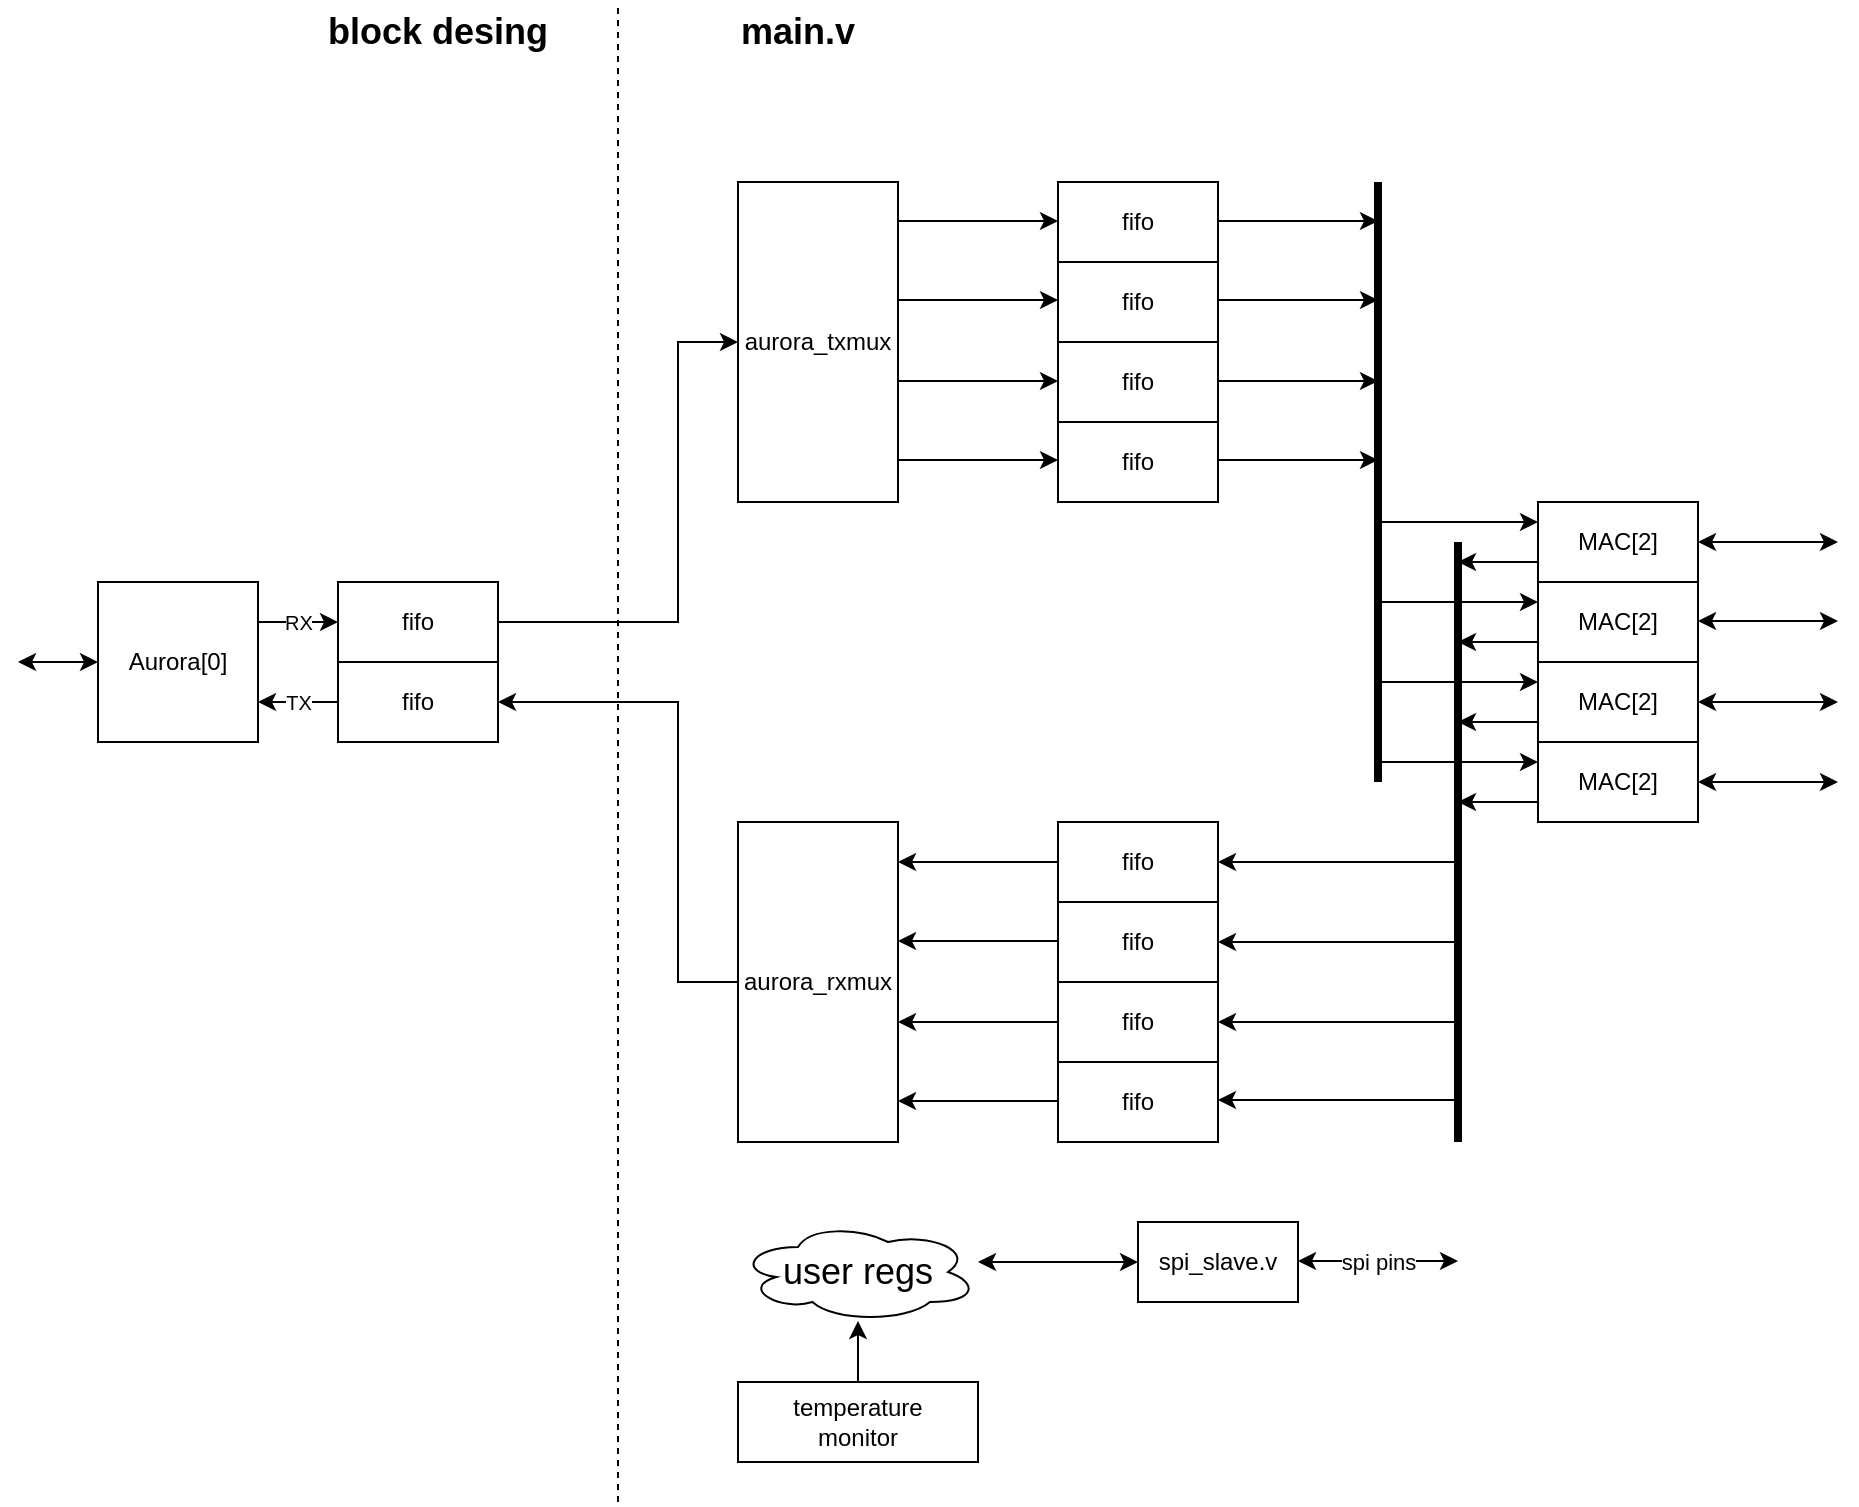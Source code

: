 <mxfile version="12.2.4" pages="1"><diagram name="Page-1" id="822b0af5-4adb-64df-f703-e8dfc1f81529"><mxGraphModel dx="1826" dy="800" grid="1" gridSize="10" guides="1" tooltips="1" connect="1" arrows="1" fold="1" page="1" pageScale="1" pageWidth="1100" pageHeight="850" background="#ffffff" math="0" shadow="0"><root><mxCell id="0"/><mxCell id="1" parent="0"/><mxCell id="8" value="Aurora[0]" style="rounded=0;whiteSpace=wrap;html=1;" parent="1" vertex="1"><mxGeometry x="120" y="320" width="80" height="80" as="geometry"/></mxCell><mxCell id="13" value="fifo" style="rounded=0;whiteSpace=wrap;html=1;" parent="1" vertex="1"><mxGeometry x="240" y="320" width="80" height="40" as="geometry"/></mxCell><mxCell id="14" value="fifo" style="rounded=0;whiteSpace=wrap;html=1;" parent="1" vertex="1"><mxGeometry x="240" y="360" width="80" height="40" as="geometry"/></mxCell><mxCell id="15" value="&lt;font size=&quot;1&quot;&gt;RX&lt;/font&gt;" style="edgeStyle=elbowEdgeStyle;elbow=horizontal;endArrow=classic;html=1;exitX=1;exitY=0.5;exitDx=0;exitDy=0;jumpSize=10;entryX=0;entryY=0.5;entryDx=0;entryDy=0;" parent="1" target="13" edge="1"><mxGeometry width="50" height="50" relative="1" as="geometry"><mxPoint x="200" y="340" as="sourcePoint"/><mxPoint x="230" y="340" as="targetPoint"/><Array as="points"/><mxPoint as="offset"/></mxGeometry></mxCell><mxCell id="16" value="&lt;font size=&quot;1&quot;&gt;TX&lt;/font&gt;" style="edgeStyle=elbowEdgeStyle;elbow=horizontal;endArrow=classic;html=1;exitX=0;exitY=0.5;exitDx=0;exitDy=0;jumpSize=10;entryX=1;entryY=0.75;entryDx=0;entryDy=0;" parent="1" source="14" edge="1"><mxGeometry width="50" height="50" relative="1" as="geometry"><mxPoint x="250" y="350" as="sourcePoint"/><mxPoint x="200" y="380" as="targetPoint"/><Array as="points"/><mxPoint as="offset"/></mxGeometry></mxCell><mxCell id="30" value="fifo" style="rounded=0;whiteSpace=wrap;html=1;" parent="1" vertex="1"><mxGeometry x="600" y="200" width="80" height="40" as="geometry"/></mxCell><mxCell id="35" value="fifo" style="rounded=0;whiteSpace=wrap;html=1;" parent="1" vertex="1"><mxGeometry x="600" y="120" width="80" height="40" as="geometry"/></mxCell><mxCell id="36" value="fifo" style="rounded=0;whiteSpace=wrap;html=1;" parent="1" vertex="1"><mxGeometry x="600" y="160" width="80" height="40" as="geometry"/></mxCell><mxCell id="39" value="MAC[2]" style="rounded=0;whiteSpace=wrap;html=1;" parent="1" vertex="1"><mxGeometry x="840" y="280" width="80" height="40" as="geometry"/></mxCell><mxCell id="47" value="" style="endArrow=classic;startArrow=classic;html=1;" parent="1" edge="1"><mxGeometry width="50" height="50" relative="1" as="geometry"><mxPoint x="80" y="360" as="sourcePoint"/><mxPoint x="120" y="360" as="targetPoint"/></mxGeometry></mxCell><mxCell id="52" value="" style="endArrow=none;dashed=1;html=1;" parent="1" edge="1"><mxGeometry width="50" height="50" relative="1" as="geometry"><mxPoint x="380" y="780" as="sourcePoint"/><mxPoint x="380" y="30" as="targetPoint"/></mxGeometry></mxCell><mxCell id="53" value="block desing" style="text;html=1;strokeColor=none;fillColor=none;align=center;verticalAlign=middle;whiteSpace=wrap;rounded=0;fontStyle=1;fontSize=18;" parent="1" vertex="1"><mxGeometry x="220" y="30" width="140" height="30" as="geometry"/></mxCell><mxCell id="54" value="main.v" style="text;html=1;strokeColor=none;fillColor=none;align=center;verticalAlign=middle;whiteSpace=wrap;rounded=0;fontStyle=1;fontSize=18;" parent="1" vertex="1"><mxGeometry x="400" y="30" width="140" height="30" as="geometry"/></mxCell><mxCell id="72" value="fifo" style="rounded=0;whiteSpace=wrap;html=1;" parent="1" vertex="1"><mxGeometry x="600" y="240" width="80" height="40" as="geometry"/></mxCell><mxCell id="73" value="fifo" style="rounded=0;whiteSpace=wrap;html=1;" parent="1" vertex="1"><mxGeometry x="600" y="520" width="80" height="40" as="geometry"/></mxCell><mxCell id="74" value="fifo" style="rounded=0;whiteSpace=wrap;html=1;" parent="1" vertex="1"><mxGeometry x="600" y="440" width="80" height="40" as="geometry"/></mxCell><mxCell id="75" value="fifo" style="rounded=0;whiteSpace=wrap;html=1;" parent="1" vertex="1"><mxGeometry x="600" y="480" width="80" height="40" as="geometry"/></mxCell><mxCell id="76" value="fifo" style="rounded=0;whiteSpace=wrap;html=1;" parent="1" vertex="1"><mxGeometry x="600" y="560" width="80" height="40" as="geometry"/></mxCell><mxCell id="95" value="" style="endArrow=none;html=1;strokeWidth=4;" parent="1" edge="1"><mxGeometry width="50" height="50" relative="1" as="geometry"><mxPoint x="800" y="600" as="sourcePoint"/><mxPoint x="800" y="300" as="targetPoint"/></mxGeometry></mxCell><mxCell id="100" value="" style="edgeStyle=elbowEdgeStyle;elbow=horizontal;endArrow=classic;html=1;jumpSize=10;entryX=0;entryY=0.25;entryDx=0;entryDy=0;" parent="1" edge="1"><mxGeometry width="50" height="50" relative="1" as="geometry"><mxPoint x="680" y="139.5" as="sourcePoint"/><mxPoint x="760" y="139.5" as="targetPoint"/><Array as="points"/><mxPoint as="offset"/></mxGeometry></mxCell><mxCell id="101" value="" style="edgeStyle=elbowEdgeStyle;elbow=horizontal;endArrow=classic;html=1;jumpSize=10;entryX=0;entryY=0.25;entryDx=0;entryDy=0;" parent="1" edge="1"><mxGeometry width="50" height="50" relative="1" as="geometry"><mxPoint x="680" y="179" as="sourcePoint"/><mxPoint x="760" y="179" as="targetPoint"/><Array as="points"/><mxPoint as="offset"/></mxGeometry></mxCell><mxCell id="102" value="" style="edgeStyle=elbowEdgeStyle;elbow=horizontal;endArrow=classic;html=1;jumpSize=10;entryX=0;entryY=0.25;entryDx=0;entryDy=0;" parent="1" edge="1"><mxGeometry width="50" height="50" relative="1" as="geometry"><mxPoint x="680" y="219.5" as="sourcePoint"/><mxPoint x="760" y="219.5" as="targetPoint"/><Array as="points"/><mxPoint as="offset"/></mxGeometry></mxCell><mxCell id="103" value="" style="edgeStyle=elbowEdgeStyle;elbow=horizontal;endArrow=classic;html=1;jumpSize=10;entryX=0;entryY=0.25;entryDx=0;entryDy=0;" parent="1" edge="1"><mxGeometry width="50" height="50" relative="1" as="geometry"><mxPoint x="680" y="259" as="sourcePoint"/><mxPoint x="760" y="259" as="targetPoint"/><Array as="points"/><mxPoint as="offset"/></mxGeometry></mxCell><mxCell id="104" value="" style="endArrow=none;html=1;strokeWidth=4;" parent="1" edge="1"><mxGeometry width="50" height="50" relative="1" as="geometry"><mxPoint x="760" y="420" as="sourcePoint"/><mxPoint x="760" y="120" as="targetPoint"/></mxGeometry></mxCell><mxCell id="107" value="" style="edgeStyle=elbowEdgeStyle;elbow=horizontal;endArrow=classic;html=1;jumpSize=10;" parent="1" edge="1"><mxGeometry width="50" height="50" relative="1" as="geometry"><mxPoint x="840" y="310" as="sourcePoint"/><mxPoint x="800" y="310" as="targetPoint"/><Array as="points"/><mxPoint as="offset"/></mxGeometry></mxCell><mxCell id="110" value="" style="edgeStyle=elbowEdgeStyle;elbow=horizontal;endArrow=classic;html=1;jumpSize=10;entryX=0;entryY=0.25;entryDx=0;entryDy=0;" parent="1" edge="1"><mxGeometry width="50" height="50" relative="1" as="geometry"><mxPoint x="800" y="460" as="sourcePoint"/><mxPoint x="680" y="460" as="targetPoint"/><Array as="points"/><mxPoint as="offset"/></mxGeometry></mxCell><mxCell id="112" value="" style="edgeStyle=elbowEdgeStyle;elbow=horizontal;endArrow=classic;html=1;jumpSize=10;entryX=0;entryY=0.25;entryDx=0;entryDy=0;" parent="1" edge="1"><mxGeometry width="50" height="50" relative="1" as="geometry"><mxPoint x="800" y="500" as="sourcePoint"/><mxPoint x="680" y="500" as="targetPoint"/><Array as="points"/><mxPoint as="offset"/></mxGeometry></mxCell><mxCell id="113" value="" style="edgeStyle=elbowEdgeStyle;elbow=horizontal;endArrow=classic;html=1;jumpSize=10;entryX=0;entryY=0.25;entryDx=0;entryDy=0;" parent="1" edge="1"><mxGeometry width="50" height="50" relative="1" as="geometry"><mxPoint x="800" y="540" as="sourcePoint"/><mxPoint x="680" y="540" as="targetPoint"/><Array as="points"/><mxPoint as="offset"/></mxGeometry></mxCell><mxCell id="114" value="" style="edgeStyle=elbowEdgeStyle;elbow=horizontal;endArrow=classic;html=1;jumpSize=10;entryX=0;entryY=0.25;entryDx=0;entryDy=0;" parent="1" edge="1"><mxGeometry width="50" height="50" relative="1" as="geometry"><mxPoint x="800" y="579" as="sourcePoint"/><mxPoint x="680" y="579" as="targetPoint"/><Array as="points"/><mxPoint as="offset"/></mxGeometry></mxCell><mxCell id="115" value="" style="edgeStyle=elbowEdgeStyle;elbow=horizontal;endArrow=classic;html=1;jumpSize=10;entryX=0;entryY=0.25;entryDx=0;entryDy=0;" parent="1" edge="1"><mxGeometry width="50" height="50" relative="1" as="geometry"><mxPoint x="760" y="290" as="sourcePoint"/><mxPoint x="840" y="290" as="targetPoint"/><Array as="points"/><mxPoint as="offset"/></mxGeometry></mxCell><mxCell id="116" value="MAC[2]" style="rounded=0;whiteSpace=wrap;html=1;" parent="1" vertex="1"><mxGeometry x="840" y="320" width="80" height="40" as="geometry"/></mxCell><mxCell id="117" value="" style="edgeStyle=elbowEdgeStyle;elbow=horizontal;endArrow=classic;html=1;jumpSize=10;" parent="1" edge="1"><mxGeometry width="50" height="50" relative="1" as="geometry"><mxPoint x="840" y="350" as="sourcePoint"/><mxPoint x="800" y="350" as="targetPoint"/><Array as="points"/><mxPoint as="offset"/></mxGeometry></mxCell><mxCell id="118" value="" style="edgeStyle=elbowEdgeStyle;elbow=horizontal;endArrow=classic;html=1;jumpSize=10;entryX=0;entryY=0.25;entryDx=0;entryDy=0;" parent="1" edge="1"><mxGeometry width="50" height="50" relative="1" as="geometry"><mxPoint x="760" y="330" as="sourcePoint"/><mxPoint x="840" y="330" as="targetPoint"/><Array as="points"/><mxPoint as="offset"/></mxGeometry></mxCell><mxCell id="119" value="MAC[2]" style="rounded=0;whiteSpace=wrap;html=1;" parent="1" vertex="1"><mxGeometry x="840" y="360" width="80" height="40" as="geometry"/></mxCell><mxCell id="120" value="" style="edgeStyle=elbowEdgeStyle;elbow=horizontal;endArrow=classic;html=1;jumpSize=10;" parent="1" edge="1"><mxGeometry width="50" height="50" relative="1" as="geometry"><mxPoint x="840" y="390" as="sourcePoint"/><mxPoint x="800" y="390" as="targetPoint"/><Array as="points"/><mxPoint as="offset"/></mxGeometry></mxCell><mxCell id="121" value="" style="edgeStyle=elbowEdgeStyle;elbow=horizontal;endArrow=classic;html=1;jumpSize=10;entryX=0;entryY=0.25;entryDx=0;entryDy=0;" parent="1" edge="1"><mxGeometry width="50" height="50" relative="1" as="geometry"><mxPoint x="760" y="370" as="sourcePoint"/><mxPoint x="840" y="370" as="targetPoint"/><Array as="points"/><mxPoint as="offset"/></mxGeometry></mxCell><mxCell id="122" value="MAC[2]" style="rounded=0;whiteSpace=wrap;html=1;" parent="1" vertex="1"><mxGeometry x="840" y="400" width="80" height="40" as="geometry"/></mxCell><mxCell id="123" value="" style="edgeStyle=elbowEdgeStyle;elbow=horizontal;endArrow=classic;html=1;jumpSize=10;" parent="1" edge="1"><mxGeometry width="50" height="50" relative="1" as="geometry"><mxPoint x="840" y="430" as="sourcePoint"/><mxPoint x="800" y="430" as="targetPoint"/><Array as="points"/><mxPoint as="offset"/></mxGeometry></mxCell><mxCell id="124" value="" style="edgeStyle=elbowEdgeStyle;elbow=horizontal;endArrow=classic;html=1;jumpSize=10;entryX=0;entryY=0.25;entryDx=0;entryDy=0;" parent="1" edge="1"><mxGeometry width="50" height="50" relative="1" as="geometry"><mxPoint x="760" y="410" as="sourcePoint"/><mxPoint x="840" y="410" as="targetPoint"/><Array as="points"/><mxPoint as="offset"/></mxGeometry></mxCell><mxCell id="126" value="" style="edgeStyle=orthogonalEdgeStyle;rounded=0;jumpSize=10;orthogonalLoop=1;jettySize=auto;html=1;fontSize=18;exitX=1;exitY=0.5;exitDx=0;exitDy=0;entryX=0;entryY=0.5;entryDx=0;entryDy=0;" parent="1" source="13" target="143" edge="1"><mxGeometry relative="1" as="geometry"><mxPoint x="440" y="260" as="targetPoint"/><mxPoint x="320" y="260" as="sourcePoint"/><Array as="points"><mxPoint x="410" y="340"/><mxPoint x="410" y="200"/></Array></mxGeometry></mxCell><mxCell id="127" value="" style="edgeStyle=elbowEdgeStyle;elbow=horizontal;endArrow=classic;html=1;jumpSize=10;entryX=0;entryY=0.25;entryDx=0;entryDy=0;" parent="1" edge="1"><mxGeometry width="50" height="50" relative="1" as="geometry"><mxPoint x="520" y="139.5" as="sourcePoint"/><mxPoint x="600" y="139.5" as="targetPoint"/><Array as="points"/><mxPoint as="offset"/></mxGeometry></mxCell><mxCell id="128" value="" style="edgeStyle=elbowEdgeStyle;elbow=horizontal;endArrow=classic;html=1;jumpSize=10;entryX=0;entryY=0.25;entryDx=0;entryDy=0;" parent="1" edge="1"><mxGeometry width="50" height="50" relative="1" as="geometry"><mxPoint x="520" y="179" as="sourcePoint"/><mxPoint x="600" y="179" as="targetPoint"/><Array as="points"/><mxPoint as="offset"/></mxGeometry></mxCell><mxCell id="129" value="" style="edgeStyle=elbowEdgeStyle;elbow=horizontal;endArrow=classic;html=1;jumpSize=10;entryX=0;entryY=0.25;entryDx=0;entryDy=0;" parent="1" edge="1"><mxGeometry width="50" height="50" relative="1" as="geometry"><mxPoint x="520" y="219.5" as="sourcePoint"/><mxPoint x="600" y="219.5" as="targetPoint"/><Array as="points"/><mxPoint as="offset"/></mxGeometry></mxCell><mxCell id="130" value="" style="edgeStyle=elbowEdgeStyle;elbow=horizontal;endArrow=classic;html=1;jumpSize=10;entryX=0;entryY=0.25;entryDx=0;entryDy=0;" parent="1" edge="1"><mxGeometry width="50" height="50" relative="1" as="geometry"><mxPoint x="520" y="259" as="sourcePoint"/><mxPoint x="600" y="259" as="targetPoint"/><Array as="points"/><mxPoint as="offset"/></mxGeometry></mxCell><mxCell id="133" value="" style="edgeStyle=orthogonalEdgeStyle;rounded=0;jumpSize=10;orthogonalLoop=1;jettySize=auto;html=1;fontSize=18;entryX=1;entryY=0.5;entryDx=0;entryDy=0;exitX=0;exitY=0.5;exitDx=0;exitDy=0;" parent="1" source="144" target="14" edge="1"><mxGeometry relative="1" as="geometry"><mxPoint x="320" y="460" as="targetPoint"/><mxPoint x="440" y="460" as="sourcePoint"/><Array as="points"><mxPoint x="410" y="520"/><mxPoint x="410" y="380"/></Array></mxGeometry></mxCell><mxCell id="134" value="" style="edgeStyle=elbowEdgeStyle;elbow=horizontal;endArrow=classic;html=1;jumpSize=10;entryX=0;entryY=0.25;entryDx=0;entryDy=0;" parent="1" edge="1"><mxGeometry width="50" height="50" relative="1" as="geometry"><mxPoint x="600" y="460" as="sourcePoint"/><mxPoint x="520" y="460" as="targetPoint"/><Array as="points"/><mxPoint as="offset"/></mxGeometry></mxCell><mxCell id="135" value="" style="edgeStyle=elbowEdgeStyle;elbow=horizontal;endArrow=classic;html=1;jumpSize=10;entryX=0;entryY=0.25;entryDx=0;entryDy=0;" parent="1" edge="1"><mxGeometry width="50" height="50" relative="1" as="geometry"><mxPoint x="600" y="499.5" as="sourcePoint"/><mxPoint x="520" y="499.5" as="targetPoint"/><Array as="points"/><mxPoint as="offset"/></mxGeometry></mxCell><mxCell id="136" value="" style="edgeStyle=elbowEdgeStyle;elbow=horizontal;endArrow=classic;html=1;jumpSize=10;entryX=0;entryY=0.25;entryDx=0;entryDy=0;" parent="1" edge="1"><mxGeometry width="50" height="50" relative="1" as="geometry"><mxPoint x="600" y="540" as="sourcePoint"/><mxPoint x="520" y="540" as="targetPoint"/><Array as="points"/><mxPoint as="offset"/></mxGeometry></mxCell><mxCell id="137" value="" style="edgeStyle=elbowEdgeStyle;elbow=horizontal;endArrow=classic;html=1;jumpSize=10;entryX=0;entryY=0.25;entryDx=0;entryDy=0;" parent="1" edge="1"><mxGeometry width="50" height="50" relative="1" as="geometry"><mxPoint x="600" y="579.5" as="sourcePoint"/><mxPoint x="520" y="579.5" as="targetPoint"/><Array as="points"/><mxPoint as="offset"/></mxGeometry></mxCell><mxCell id="138" value="" style="endArrow=classic;startArrow=classic;html=1;exitX=1;exitY=0.5;exitDx=0;exitDy=0;" parent="1" source="39" edge="1"><mxGeometry width="50" height="50" relative="1" as="geometry"><mxPoint x="470" y="690" as="sourcePoint"/><mxPoint x="990" y="300" as="targetPoint"/></mxGeometry></mxCell><mxCell id="140" value="" style="endArrow=classic;startArrow=classic;html=1;exitX=1;exitY=0.5;exitDx=0;exitDy=0;" parent="1" edge="1"><mxGeometry width="50" height="50" relative="1" as="geometry"><mxPoint x="920" y="339.5" as="sourcePoint"/><mxPoint x="990" y="339.5" as="targetPoint"/></mxGeometry></mxCell><mxCell id="141" value="" style="endArrow=classic;startArrow=classic;html=1;exitX=1;exitY=0.5;exitDx=0;exitDy=0;" parent="1" edge="1"><mxGeometry width="50" height="50" relative="1" as="geometry"><mxPoint x="920" y="380" as="sourcePoint"/><mxPoint x="990" y="380" as="targetPoint"/></mxGeometry></mxCell><mxCell id="142" value="" style="endArrow=classic;startArrow=classic;html=1;exitX=1;exitY=0.5;exitDx=0;exitDy=0;" parent="1" edge="1"><mxGeometry width="50" height="50" relative="1" as="geometry"><mxPoint x="920" y="420" as="sourcePoint"/><mxPoint x="990" y="420" as="targetPoint"/></mxGeometry></mxCell><mxCell id="143" value="aurora_txmux" style="rounded=0;whiteSpace=wrap;html=1;" parent="1" vertex="1"><mxGeometry x="440" y="120" width="80" height="160" as="geometry"/></mxCell><mxCell id="144" value="aurora_rxmux" style="rounded=0;whiteSpace=wrap;html=1;" parent="1" vertex="1"><mxGeometry x="440" y="440" width="80" height="160" as="geometry"/></mxCell><mxCell id="145" value="user regs" style="ellipse;shape=cloud;whiteSpace=wrap;html=1;fontSize=18;" parent="1" vertex="1"><mxGeometry x="440" y="640" width="120" height="50" as="geometry"/></mxCell><mxCell id="146" value="spi_slave.v" style="rounded=0;whiteSpace=wrap;html=1;" parent="1" vertex="1"><mxGeometry x="640" y="640" width="80" height="40" as="geometry"/></mxCell><mxCell id="147" value="" style="endArrow=classic;startArrow=classic;html=1;entryX=0;entryY=0.5;entryDx=0;entryDy=0;" parent="1" target="146" edge="1"><mxGeometry width="50" height="50" relative="1" as="geometry"><mxPoint x="560" y="660" as="sourcePoint"/><mxPoint x="460" y="680" as="targetPoint"/></mxGeometry></mxCell><mxCell id="148" value="spi pins" style="endArrow=classic;startArrow=classic;html=1;entryX=0;entryY=0.5;entryDx=0;entryDy=0;" parent="1" edge="1"><mxGeometry width="50" height="50" relative="1" as="geometry"><mxPoint x="720" y="659.5" as="sourcePoint"/><mxPoint x="800" y="659.5" as="targetPoint"/></mxGeometry></mxCell><mxCell id="149" value="temperature&lt;br&gt;monitor" style="rounded=0;whiteSpace=wrap;html=1;" parent="1" vertex="1"><mxGeometry x="440" y="720" width="120" height="40" as="geometry"/></mxCell><mxCell id="151" value="" style="edgeStyle=elbowEdgeStyle;elbow=horizontal;endArrow=classic;html=1;jumpSize=10;exitX=0.5;exitY=0;exitDx=0;exitDy=0;" parent="1" source="149" edge="1"><mxGeometry width="50" height="50" relative="1" as="geometry"><mxPoint x="540" y="689.5" as="sourcePoint"/><mxPoint x="500" y="689.5" as="targetPoint"/><Array as="points"/><mxPoint as="offset"/></mxGeometry></mxCell></root></mxGraphModel></diagram></mxfile>
